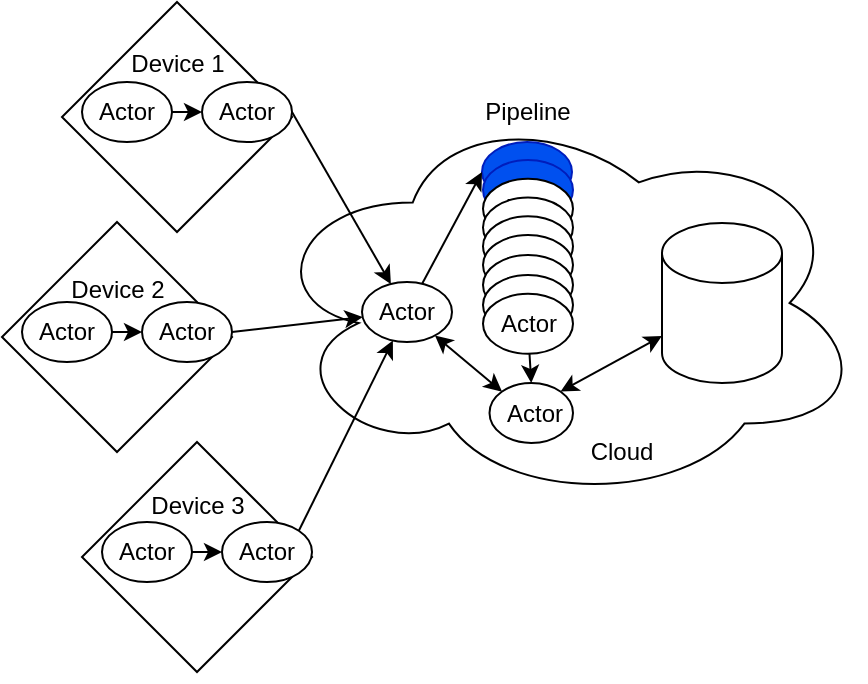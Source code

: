 <mxfile>
    <diagram id="WuZfNYFaEt327s2z755-" name="Page-1">
        <mxGraphModel dx="348" dy="260" grid="1" gridSize="10" guides="1" tooltips="1" connect="1" arrows="1" fold="1" page="1" pageScale="1" pageWidth="850" pageHeight="1100" math="0" shadow="0">
            <root>
                <mxCell id="0"/>
                <mxCell id="1" parent="0"/>
                <mxCell id="5" value="" style="group" parent="1" vertex="1" connectable="0">
                    <mxGeometry x="180" y="380" width="120" height="80" as="geometry"/>
                </mxCell>
                <mxCell id="70" value="" style="rhombus;whiteSpace=wrap;html=1;" parent="5" vertex="1">
                    <mxGeometry x="-10" y="-40" width="115" height="115" as="geometry"/>
                </mxCell>
                <mxCell id="4" value="" style="ellipse;whiteSpace=wrap;html=1;" parent="5" vertex="1">
                    <mxGeometry width="45" height="30" as="geometry"/>
                </mxCell>
                <mxCell id="3" value="Actor" style="text;html=1;strokeColor=none;fillColor=none;align=center;verticalAlign=middle;whiteSpace=wrap;rounded=0;movable=0;resizable=0;rotatable=0;deletable=0;editable=0;connectable=0;" parent="5" vertex="1">
                    <mxGeometry x="11.25" y="9.375" width="22.5" height="11.25" as="geometry"/>
                </mxCell>
                <mxCell id="89" value="Device 3" style="text;html=1;strokeColor=none;fillColor=none;align=center;verticalAlign=middle;whiteSpace=wrap;rounded=0;" parent="5" vertex="1">
                    <mxGeometry x="18" y="-23" width="60" height="30" as="geometry"/>
                </mxCell>
                <mxCell id="65" value="" style="ellipse;shape=cloud;whiteSpace=wrap;html=1;" parent="1" vertex="1">
                    <mxGeometry x="260" y="170" width="301.5" height="201" as="geometry"/>
                </mxCell>
                <mxCell id="6" value="" style="group" parent="1" vertex="1" connectable="0">
                    <mxGeometry x="240" y="380" width="45" height="30" as="geometry"/>
                </mxCell>
                <mxCell id="7" value="" style="ellipse;whiteSpace=wrap;html=1;" parent="6" vertex="1">
                    <mxGeometry width="45" height="30" as="geometry"/>
                </mxCell>
                <mxCell id="8" value="Actor" style="text;html=1;strokeColor=none;fillColor=none;align=center;verticalAlign=middle;whiteSpace=wrap;rounded=0;movable=0;resizable=0;rotatable=0;deletable=0;editable=0;connectable=0;" parent="6" vertex="1">
                    <mxGeometry x="11.25" y="9.375" width="22.5" height="11.25" as="geometry"/>
                </mxCell>
                <mxCell id="10" style="edgeStyle=none;html=1;exitX=1;exitY=0.5;exitDx=0;exitDy=0;entryX=0;entryY=0.5;entryDx=0;entryDy=0;" parent="1" source="4" target="7" edge="1">
                    <mxGeometry relative="1" as="geometry"/>
                </mxCell>
                <mxCell id="12" value="" style="group" parent="1" vertex="1" connectable="0">
                    <mxGeometry x="310" y="260" width="45" height="30" as="geometry"/>
                </mxCell>
                <mxCell id="13" value="" style="ellipse;whiteSpace=wrap;html=1;" parent="12" vertex="1">
                    <mxGeometry width="45" height="30" as="geometry"/>
                </mxCell>
                <mxCell id="14" value="Actor" style="text;html=1;strokeColor=none;fillColor=none;align=center;verticalAlign=middle;whiteSpace=wrap;rounded=0;movable=0;resizable=0;rotatable=0;deletable=0;editable=0;connectable=0;" parent="12" vertex="1">
                    <mxGeometry x="11.25" y="9.375" width="22.5" height="11.25" as="geometry"/>
                </mxCell>
                <mxCell id="15" value="" style="group" parent="1" vertex="1" connectable="0">
                    <mxGeometry x="370" y="190" width="45" height="30" as="geometry"/>
                </mxCell>
                <mxCell id="16" value="" style="ellipse;whiteSpace=wrap;html=1;fillColor=#0050ef;fontColor=#ffffff;strokeColor=#001DBC;" parent="15" vertex="1">
                    <mxGeometry width="45" height="30" as="geometry"/>
                </mxCell>
                <mxCell id="17" value="Actor" style="text;html=1;strokeColor=none;fillColor=none;align=center;verticalAlign=middle;whiteSpace=wrap;rounded=0;movable=0;resizable=0;rotatable=0;deletable=0;editable=0;connectable=0;" parent="15" vertex="1">
                    <mxGeometry x="11.25" y="9.375" width="22.5" height="11.25" as="geometry"/>
                </mxCell>
                <mxCell id="18" style="edgeStyle=none;html=1;entryX=0;entryY=0.5;entryDx=0;entryDy=0;" parent="1" source="13" target="16" edge="1">
                    <mxGeometry relative="1" as="geometry"/>
                </mxCell>
                <mxCell id="25" value="" style="group" parent="1" vertex="1" connectable="0">
                    <mxGeometry x="370.5" y="199" width="45" height="96.9" as="geometry"/>
                </mxCell>
                <mxCell id="26" value="" style="ellipse;whiteSpace=wrap;html=1;fillColor=#0050ef;fontColor=#ffffff;strokeColor=#001DBC;" parent="25" vertex="1">
                    <mxGeometry width="45" height="30" as="geometry"/>
                </mxCell>
                <mxCell id="27" value="Actor" style="text;html=1;strokeColor=none;fillColor=none;align=center;verticalAlign=middle;whiteSpace=wrap;rounded=0;movable=0;resizable=0;rotatable=0;deletable=0;editable=0;connectable=0;" parent="25" vertex="1">
                    <mxGeometry x="11.25" y="9.375" width="22.5" height="11.25" as="geometry"/>
                </mxCell>
                <mxCell id="35" value="" style="group" parent="25" vertex="1" connectable="0">
                    <mxGeometry y="9.38" width="45" height="87.52" as="geometry"/>
                </mxCell>
                <mxCell id="36" value="" style="ellipse;whiteSpace=wrap;html=1;" parent="35" vertex="1">
                    <mxGeometry width="45" height="30" as="geometry"/>
                </mxCell>
                <mxCell id="37" value="Actor" style="text;html=1;strokeColor=none;fillColor=none;align=center;verticalAlign=middle;whiteSpace=wrap;rounded=0;movable=0;resizable=0;rotatable=0;deletable=0;editable=0;connectable=0;" parent="35" vertex="1">
                    <mxGeometry x="11.25" y="9.375" width="22.5" height="11.25" as="geometry"/>
                </mxCell>
                <mxCell id="38" value="" style="group" parent="35" vertex="1" connectable="0">
                    <mxGeometry y="9.38" width="45" height="78.14" as="geometry"/>
                </mxCell>
                <mxCell id="39" value="" style="ellipse;whiteSpace=wrap;html=1;" parent="38" vertex="1">
                    <mxGeometry width="45" height="30" as="geometry"/>
                </mxCell>
                <mxCell id="40" value="Actor" style="text;html=1;strokeColor=none;fillColor=none;align=center;verticalAlign=middle;whiteSpace=wrap;rounded=0;movable=0;resizable=0;rotatable=0;deletable=0;editable=0;connectable=0;" parent="38" vertex="1">
                    <mxGeometry x="11.25" y="9.375" width="22.5" height="11.25" as="geometry"/>
                </mxCell>
                <mxCell id="41" value="" style="group" parent="38" vertex="1" connectable="0">
                    <mxGeometry y="9.38" width="45" height="68.76" as="geometry"/>
                </mxCell>
                <mxCell id="42" value="" style="ellipse;whiteSpace=wrap;html=1;" parent="41" vertex="1">
                    <mxGeometry width="45" height="30" as="geometry"/>
                </mxCell>
                <mxCell id="43" value="Actor" style="text;html=1;strokeColor=none;fillColor=none;align=center;verticalAlign=middle;whiteSpace=wrap;rounded=0;movable=0;resizable=0;rotatable=0;deletable=0;editable=0;connectable=0;" parent="41" vertex="1">
                    <mxGeometry x="11.25" y="9.375" width="22.5" height="11.25" as="geometry"/>
                </mxCell>
                <mxCell id="44" value="" style="group" parent="41" vertex="1" connectable="0">
                    <mxGeometry y="9.38" width="45" height="30" as="geometry"/>
                </mxCell>
                <mxCell id="45" value="" style="ellipse;whiteSpace=wrap;html=1;" parent="44" vertex="1">
                    <mxGeometry width="45" height="30" as="geometry"/>
                </mxCell>
                <mxCell id="46" value="Actor" style="text;html=1;strokeColor=none;fillColor=none;align=center;verticalAlign=middle;whiteSpace=wrap;rounded=0;movable=0;resizable=0;rotatable=0;deletable=0;editable=0;connectable=0;" parent="44" vertex="1">
                    <mxGeometry x="11.25" y="9.375" width="22.5" height="11.25" as="geometry"/>
                </mxCell>
                <mxCell id="47" value="" style="group" parent="41" vertex="1" connectable="0">
                    <mxGeometry y="19.38" width="45" height="30" as="geometry"/>
                </mxCell>
                <mxCell id="48" value="" style="ellipse;whiteSpace=wrap;html=1;" parent="47" vertex="1">
                    <mxGeometry width="45" height="30" as="geometry"/>
                </mxCell>
                <mxCell id="49" value="Actor" style="text;html=1;strokeColor=none;fillColor=none;align=center;verticalAlign=middle;whiteSpace=wrap;rounded=0;movable=0;resizable=0;rotatable=0;deletable=0;editable=0;connectable=0;" parent="47" vertex="1">
                    <mxGeometry x="11.25" y="9.375" width="22.5" height="11.25" as="geometry"/>
                </mxCell>
                <mxCell id="50" value="" style="group" parent="41" vertex="1" connectable="0">
                    <mxGeometry y="29.38" width="45" height="39.38" as="geometry"/>
                </mxCell>
                <mxCell id="51" value="" style="ellipse;whiteSpace=wrap;html=1;" parent="50" vertex="1">
                    <mxGeometry width="45" height="30" as="geometry"/>
                </mxCell>
                <mxCell id="52" value="Actor" style="text;html=1;strokeColor=none;fillColor=none;align=center;verticalAlign=middle;whiteSpace=wrap;rounded=0;movable=0;resizable=0;rotatable=0;deletable=0;editable=0;connectable=0;" parent="50" vertex="1">
                    <mxGeometry x="11.25" y="9.375" width="22.5" height="11.25" as="geometry"/>
                </mxCell>
                <mxCell id="53" value="" style="group" parent="50" vertex="1" connectable="0">
                    <mxGeometry y="9.38" width="45" height="30" as="geometry"/>
                </mxCell>
                <mxCell id="54" value="" style="ellipse;whiteSpace=wrap;html=1;" parent="53" vertex="1">
                    <mxGeometry width="45" height="30" as="geometry"/>
                </mxCell>
                <mxCell id="55" value="Actor" style="text;html=1;strokeColor=none;fillColor=none;align=center;verticalAlign=middle;whiteSpace=wrap;rounded=0;movable=0;resizable=0;rotatable=0;deletable=0;editable=0;connectable=0;" parent="53" vertex="1">
                    <mxGeometry x="11.25" y="9.375" width="22.5" height="11.25" as="geometry"/>
                </mxCell>
                <mxCell id="60" value="" style="group" parent="1" vertex="1" connectable="0">
                    <mxGeometry x="373.75" y="310.5" width="41.75" height="30" as="geometry"/>
                </mxCell>
                <mxCell id="61" value="" style="ellipse;whiteSpace=wrap;html=1;" parent="60" vertex="1">
                    <mxGeometry width="41.75" height="30" as="geometry"/>
                </mxCell>
                <mxCell id="62" value="Actor" style="text;html=1;strokeColor=none;fillColor=none;align=center;verticalAlign=middle;whiteSpace=wrap;rounded=0;movable=0;resizable=0;rotatable=0;deletable=0;editable=0;connectable=0;" parent="60" vertex="1">
                    <mxGeometry x="11.25" y="9.375" width="22.5" height="11.25" as="geometry"/>
                </mxCell>
                <mxCell id="64" value="" style="shape=cylinder3;whiteSpace=wrap;html=1;boundedLbl=1;backgroundOutline=1;size=15;" parent="1" vertex="1">
                    <mxGeometry x="460" y="230.5" width="60" height="80" as="geometry"/>
                </mxCell>
                <mxCell id="66" style="edgeStyle=none;html=1;exitX=1;exitY=0;exitDx=0;exitDy=0;strokeColor=default;startArrow=classic;startFill=1;" parent="1" source="61" target="64" edge="1">
                    <mxGeometry relative="1" as="geometry"/>
                </mxCell>
                <mxCell id="67" style="edgeStyle=none;html=1;entryX=0;entryY=0;entryDx=0;entryDy=0;strokeColor=default;startArrow=classic;startFill=1;" parent="1" source="13" target="61" edge="1">
                    <mxGeometry relative="1" as="geometry"/>
                </mxCell>
                <mxCell id="68" style="edgeStyle=none;html=1;exitX=1;exitY=0;exitDx=0;exitDy=0;strokeColor=default;startArrow=none;startFill=0;" parent="1" source="7" target="13" edge="1">
                    <mxGeometry relative="1" as="geometry"/>
                </mxCell>
                <mxCell id="69" style="edgeStyle=none;html=1;exitX=0.5;exitY=0;exitDx=0;exitDy=0;strokeColor=default;startArrow=classic;startFill=1;endArrow=none;endFill=0;" parent="1" source="61" target="54" edge="1">
                    <mxGeometry relative="1" as="geometry"/>
                </mxCell>
                <mxCell id="71" value="" style="group" parent="1" vertex="1" connectable="0">
                    <mxGeometry x="140" y="270" width="120" height="80" as="geometry"/>
                </mxCell>
                <mxCell id="72" value="" style="rhombus;whiteSpace=wrap;html=1;" parent="71" vertex="1">
                    <mxGeometry x="-10" y="-40" width="115" height="115" as="geometry"/>
                </mxCell>
                <mxCell id="73" value="" style="ellipse;whiteSpace=wrap;html=1;" parent="71" vertex="1">
                    <mxGeometry width="45" height="30" as="geometry"/>
                </mxCell>
                <mxCell id="74" value="Actor" style="text;html=1;strokeColor=none;fillColor=none;align=center;verticalAlign=middle;whiteSpace=wrap;rounded=0;movable=0;resizable=0;rotatable=0;deletable=0;editable=0;connectable=0;" parent="71" vertex="1">
                    <mxGeometry x="11.25" y="9.375" width="22.5" height="11.25" as="geometry"/>
                </mxCell>
                <mxCell id="90" value="Device 2" style="text;html=1;strokeColor=none;fillColor=none;align=center;verticalAlign=middle;whiteSpace=wrap;rounded=0;" parent="71" vertex="1">
                    <mxGeometry x="17.5" y="-20.63" width="60" height="30" as="geometry"/>
                </mxCell>
                <mxCell id="75" value="" style="group" parent="1" vertex="1" connectable="0">
                    <mxGeometry x="200" y="270" width="45" height="30" as="geometry"/>
                </mxCell>
                <mxCell id="76" value="" style="ellipse;whiteSpace=wrap;html=1;" parent="75" vertex="1">
                    <mxGeometry width="45" height="30" as="geometry"/>
                </mxCell>
                <mxCell id="77" value="Actor" style="text;html=1;strokeColor=none;fillColor=none;align=center;verticalAlign=middle;whiteSpace=wrap;rounded=0;movable=0;resizable=0;rotatable=0;deletable=0;editable=0;connectable=0;" parent="75" vertex="1">
                    <mxGeometry x="11.25" y="9.375" width="22.5" height="11.25" as="geometry"/>
                </mxCell>
                <mxCell id="78" style="edgeStyle=none;html=1;exitX=1;exitY=0.5;exitDx=0;exitDy=0;entryX=0;entryY=0.5;entryDx=0;entryDy=0;" parent="1" source="73" target="76" edge="1">
                    <mxGeometry relative="1" as="geometry"/>
                </mxCell>
                <mxCell id="79" value="" style="group" parent="1" vertex="1" connectable="0">
                    <mxGeometry x="170" y="160" width="120" height="80" as="geometry"/>
                </mxCell>
                <mxCell id="80" value="" style="rhombus;whiteSpace=wrap;html=1;" parent="79" vertex="1">
                    <mxGeometry x="-10" y="-40" width="115" height="115" as="geometry"/>
                </mxCell>
                <mxCell id="81" value="" style="ellipse;whiteSpace=wrap;html=1;" parent="79" vertex="1">
                    <mxGeometry width="45" height="30" as="geometry"/>
                </mxCell>
                <mxCell id="82" value="Actor" style="text;html=1;strokeColor=none;fillColor=none;align=center;verticalAlign=middle;whiteSpace=wrap;rounded=0;movable=0;resizable=0;rotatable=0;deletable=0;editable=0;connectable=0;" parent="79" vertex="1">
                    <mxGeometry x="11.25" y="9.375" width="22.5" height="11.25" as="geometry"/>
                </mxCell>
                <mxCell id="91" value="Device 1" style="text;html=1;strokeColor=none;fillColor=none;align=center;verticalAlign=middle;whiteSpace=wrap;rounded=0;" parent="79" vertex="1">
                    <mxGeometry x="17.5" y="-24" width="60" height="30" as="geometry"/>
                </mxCell>
                <mxCell id="83" value="" style="group" parent="1" vertex="1" connectable="0">
                    <mxGeometry x="230" y="160" width="45" height="30" as="geometry"/>
                </mxCell>
                <mxCell id="84" value="" style="ellipse;whiteSpace=wrap;html=1;" parent="83" vertex="1">
                    <mxGeometry width="45" height="30" as="geometry"/>
                </mxCell>
                <mxCell id="85" value="Actor" style="text;html=1;strokeColor=none;fillColor=none;align=center;verticalAlign=middle;whiteSpace=wrap;rounded=0;movable=0;resizable=0;rotatable=0;deletable=0;editable=0;connectable=0;" parent="83" vertex="1">
                    <mxGeometry x="11.25" y="9.375" width="22.5" height="11.25" as="geometry"/>
                </mxCell>
                <mxCell id="86" style="edgeStyle=none;html=1;exitX=1;exitY=0.5;exitDx=0;exitDy=0;entryX=0;entryY=0.5;entryDx=0;entryDy=0;" parent="1" source="81" target="84" edge="1">
                    <mxGeometry relative="1" as="geometry"/>
                </mxCell>
                <mxCell id="87" style="edgeStyle=none;html=1;exitX=1;exitY=0.5;exitDx=0;exitDy=0;strokeColor=default;startArrow=none;startFill=0;endArrow=classic;endFill=1;" parent="1" source="76" target="13" edge="1">
                    <mxGeometry relative="1" as="geometry"/>
                </mxCell>
                <mxCell id="88" style="edgeStyle=none;html=1;exitX=1;exitY=0.5;exitDx=0;exitDy=0;strokeColor=default;startArrow=none;startFill=0;endArrow=classic;endFill=1;" parent="1" source="84" target="13" edge="1">
                    <mxGeometry relative="1" as="geometry"/>
                </mxCell>
                <mxCell id="92" value="Cloud" style="text;html=1;strokeColor=none;fillColor=none;align=center;verticalAlign=middle;whiteSpace=wrap;rounded=0;" parent="1" vertex="1">
                    <mxGeometry x="410" y="330" width="60" height="30" as="geometry"/>
                </mxCell>
                <mxCell id="95" value="Pipeline" style="text;html=1;strokeColor=none;fillColor=none;align=center;verticalAlign=middle;whiteSpace=wrap;rounded=0;rotation=0;" parent="1" vertex="1">
                    <mxGeometry x="363" y="160" width="60" height="30" as="geometry"/>
                </mxCell>
            </root>
        </mxGraphModel>
    </diagram>
</mxfile>